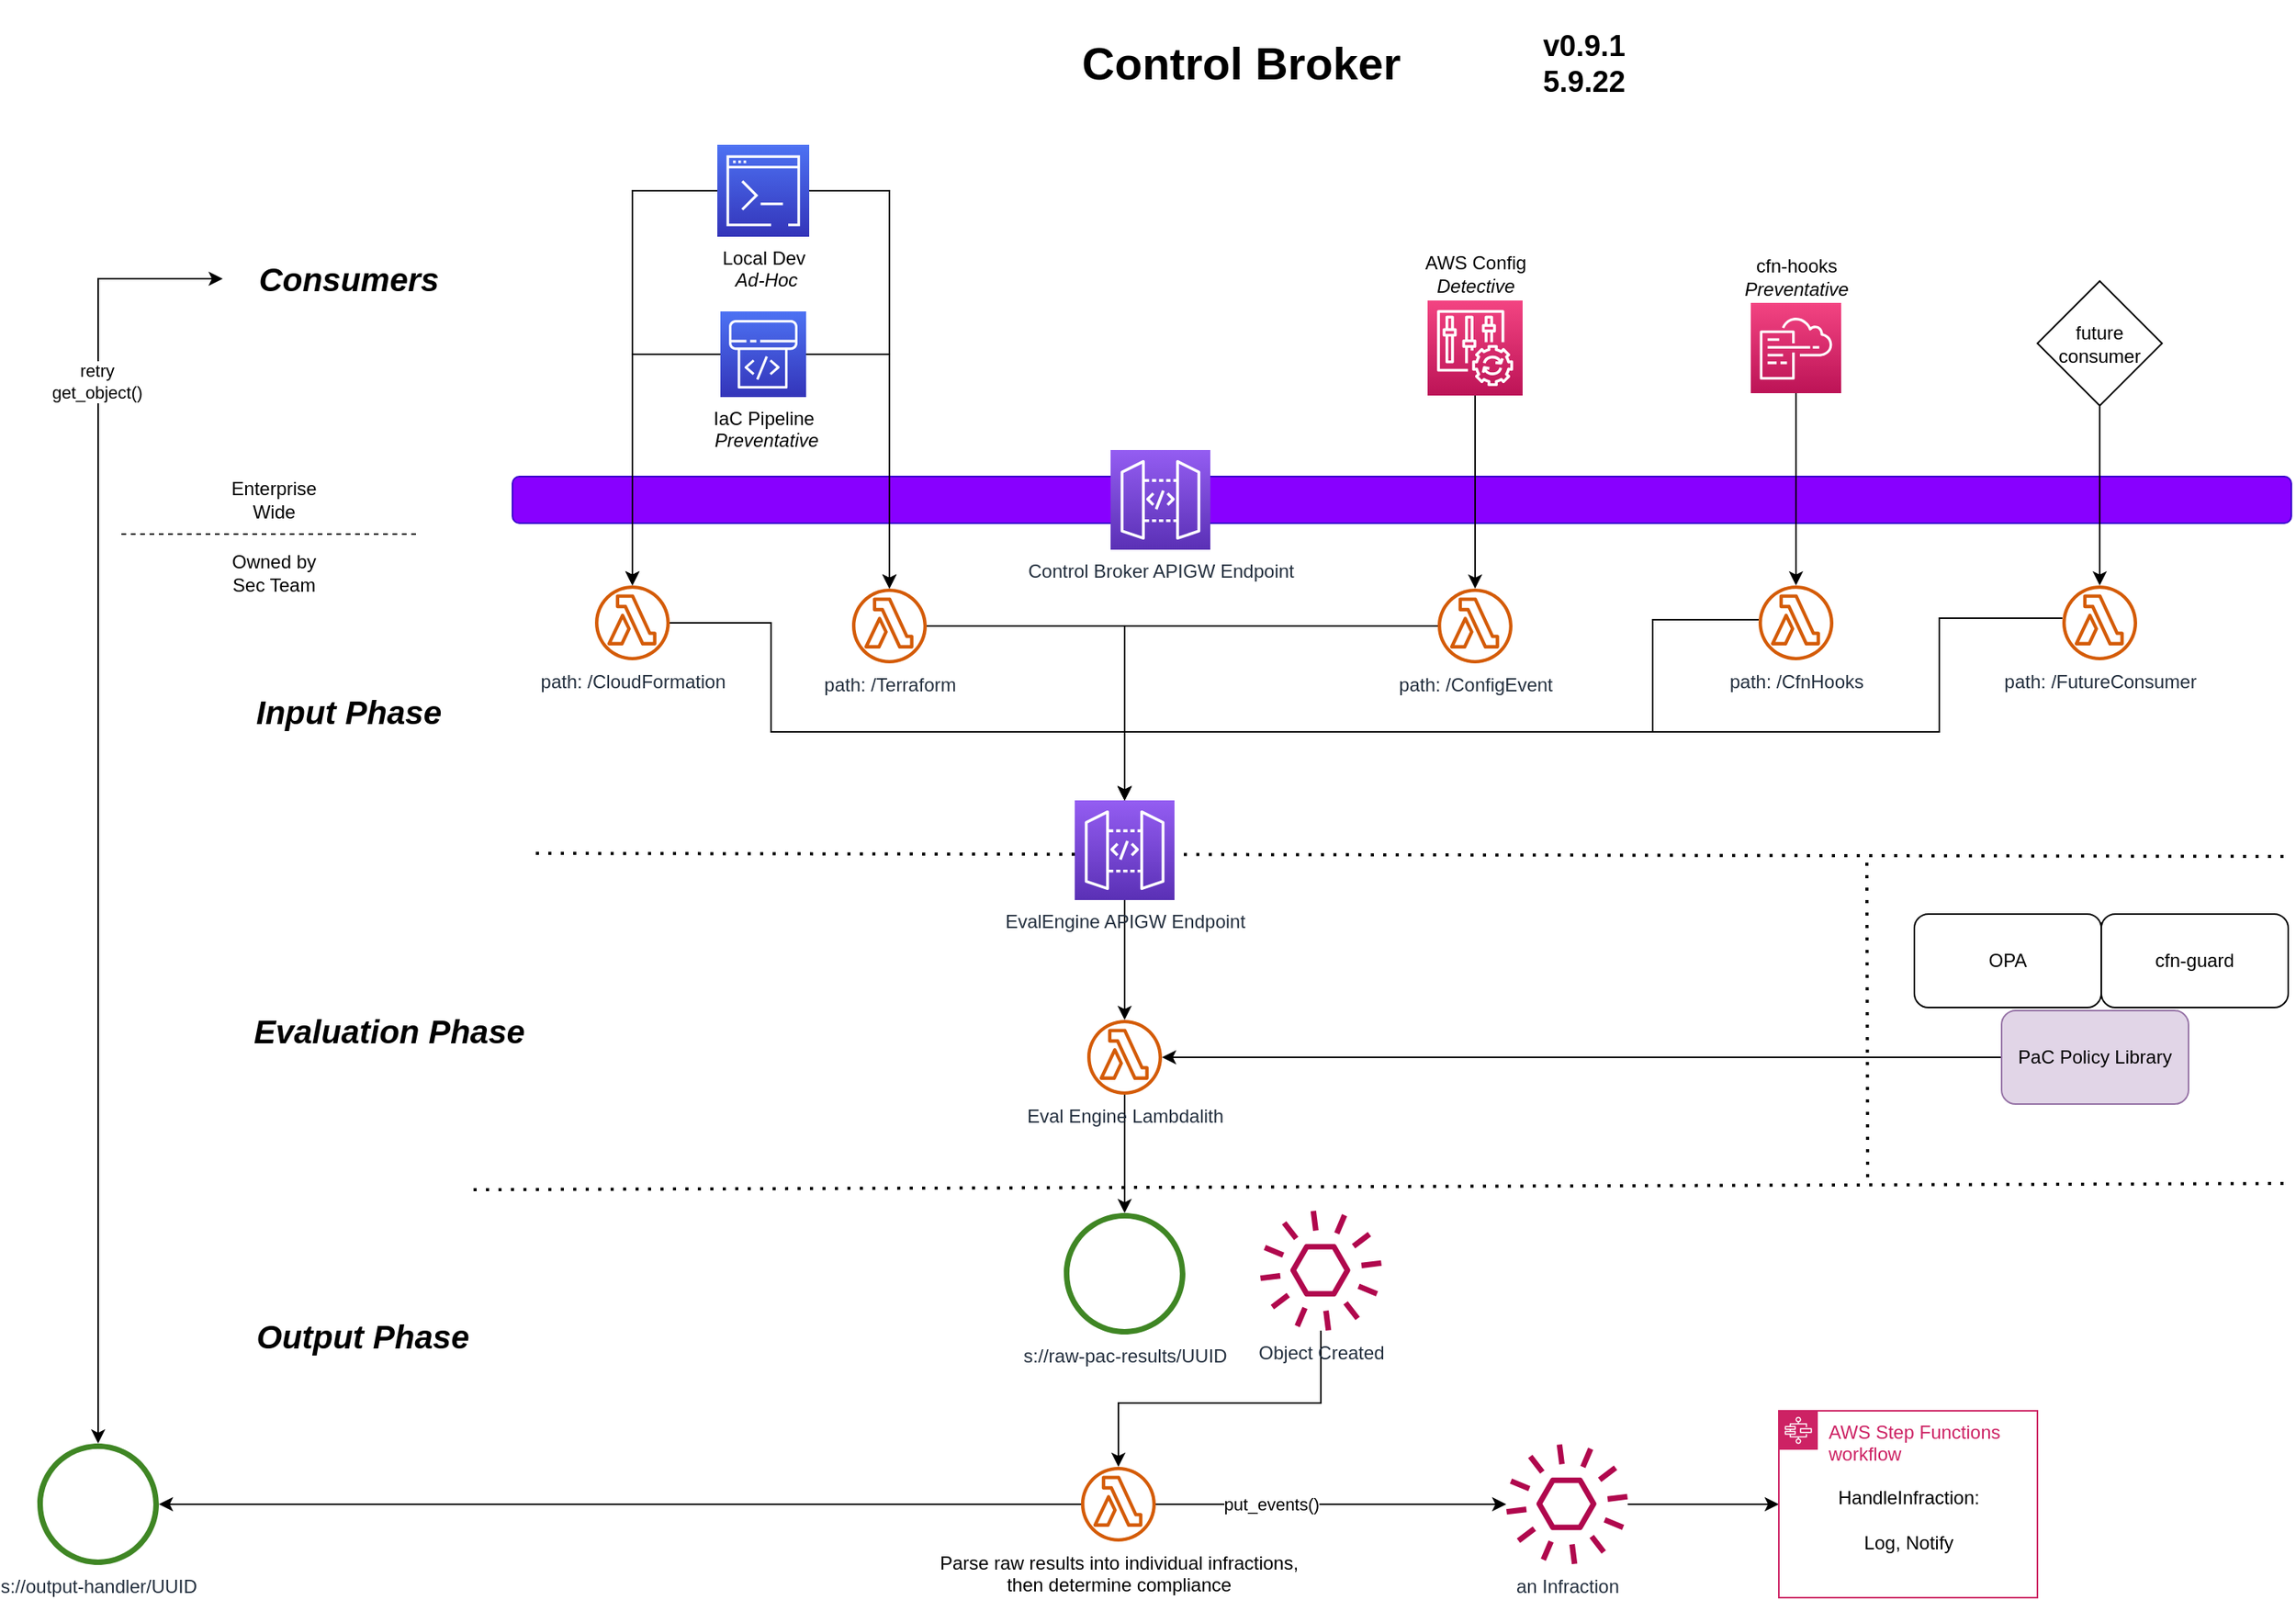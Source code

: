 <mxfile version="18.0.1" type="device"><diagram id="O6_g6rfeyY3l5yGmUPyJ" name="Page-1"><mxGraphModel dx="277" dy="-54" grid="0" gridSize="10" guides="1" tooltips="1" connect="1" arrows="1" fold="1" page="0" pageScale="1" pageWidth="850" pageHeight="1100" math="0" shadow="0"><root><mxCell id="0"/><mxCell id="1" parent="0"/><mxCell id="fZofBcq5oCz9Sc35H1Ui-1" value="" style="rounded=1;whiteSpace=wrap;html=1;fillColor=#8800FF;fontColor=#ffffff;strokeColor=#3700CC;" vertex="1" parent="1"><mxGeometry x="2971" y="2108" width="1142" height="30" as="geometry"/></mxCell><mxCell id="byVDY29nQZF4VSURBHe3-16" value="" style="endArrow=none;dashed=1;html=1;dashPattern=1 3;strokeWidth=2;rounded=0;" parent="1" edge="1"><mxGeometry width="50" height="50" relative="1" as="geometry"><mxPoint x="2946" y="2566" as="sourcePoint"/><mxPoint x="4113" y="2562" as="targetPoint"/></mxGeometry></mxCell><mxCell id="byVDY29nQZF4VSURBHe3-17" value="" style="endArrow=none;dashed=1;html=1;dashPattern=1 3;strokeWidth=2;rounded=0;startArrow=none;" parent="1" edge="1"><mxGeometry width="50" height="50" relative="1" as="geometry"><mxPoint x="2986" y="2350" as="sourcePoint"/><mxPoint x="4113" y="2352" as="targetPoint"/></mxGeometry></mxCell><mxCell id="byVDY29nQZF4VSURBHe3-69" style="edgeStyle=orthogonalEdgeStyle;rounded=0;orthogonalLoop=1;jettySize=auto;html=1;fontSize=19;" parent="1" source="byVDY29nQZF4VSURBHe3-19" target="byVDY29nQZF4VSURBHe3-62" edge="1"><mxGeometry relative="1" as="geometry"><Array as="points"><mxPoint x="3986" y="2479"/></Array></mxGeometry></mxCell><mxCell id="byVDY29nQZF4VSURBHe3-19" value="PaC Policy Library" style="rounded=1;whiteSpace=wrap;html=1;fillColor=#e1d5e7;strokeColor=#9673a6;" parent="1" vertex="1"><mxGeometry x="3927" y="2451" width="120" height="60" as="geometry"/></mxCell><mxCell id="Pe6eLcHGZdQqA4otXiGX-18" style="edgeStyle=orthogonalEdgeStyle;rounded=0;orthogonalLoop=1;jettySize=auto;html=1;fontSize=21;exitX=0;exitY=0.5;exitDx=0;exitDy=0;startArrow=classic;startFill=1;" parent="1" source="LnTNzpP2XTJ122wjodGH-1" edge="1" target="bNEK6T78voPbk1FEEOTQ-4"><mxGeometry relative="1" as="geometry"><mxPoint x="2701.5" y="3180" as="targetPoint"/></mxGeometry></mxCell><mxCell id="fZofBcq5oCz9Sc35H1Ui-22" value="retry&lt;br&gt;get_object()" style="edgeLabel;html=1;align=center;verticalAlign=middle;resizable=0;points=[];" vertex="1" connectable="0" parent="Pe6eLcHGZdQqA4otXiGX-18"><mxGeometry x="-0.648" y="-1" relative="1" as="geometry"><mxPoint as="offset"/></mxGeometry></mxCell><mxCell id="byVDY29nQZF4VSURBHe3-29" value="Control Broker APIGW Endpoint" style="sketch=0;points=[[0,0,0],[0.25,0,0],[0.5,0,0],[0.75,0,0],[1,0,0],[0,1,0],[0.25,1,0],[0.5,1,0],[0.75,1,0],[1,1,0],[0,0.25,0],[0,0.5,0],[0,0.75,0],[1,0.25,0],[1,0.5,0],[1,0.75,0]];outlineConnect=0;fontColor=#232F3E;gradientColor=#945DF2;gradientDirection=north;fillColor=#5A30B5;strokeColor=#ffffff;dashed=0;verticalLabelPosition=bottom;verticalAlign=top;align=center;html=1;fontSize=12;fontStyle=0;aspect=fixed;shape=mxgraph.aws4.resourceIcon;resIcon=mxgraph.aws4.api_gateway;" parent="1" vertex="1"><mxGeometry x="3355" y="2091" width="64" height="64" as="geometry"/></mxCell><mxCell id="fZofBcq5oCz9Sc35H1Ui-14" style="edgeStyle=orthogonalEdgeStyle;rounded=0;orthogonalLoop=1;jettySize=auto;html=1;" edge="1" parent="1" source="byVDY29nQZF4VSURBHe3-32" target="byVDY29nQZF4VSURBHe3-59"><mxGeometry relative="1" as="geometry"><Array as="points"><mxPoint x="3137" y="2202"/><mxPoint x="3137" y="2272"/><mxPoint x="3364" y="2272"/></Array></mxGeometry></mxCell><mxCell id="byVDY29nQZF4VSURBHe3-32" value="path: /CloudFormation" style="sketch=0;outlineConnect=0;fontColor=#232F3E;gradientColor=none;fillColor=#D45B07;strokeColor=none;dashed=0;verticalLabelPosition=bottom;verticalAlign=top;align=center;html=1;fontSize=12;fontStyle=0;aspect=fixed;pointerEvents=1;shape=mxgraph.aws4.lambda_function;" parent="1" vertex="1"><mxGeometry x="3024" y="2178" width="48" height="48" as="geometry"/></mxCell><mxCell id="fZofBcq5oCz9Sc35H1Ui-16" style="edgeStyle=orthogonalEdgeStyle;rounded=0;orthogonalLoop=1;jettySize=auto;html=1;" edge="1" parent="1" source="byVDY29nQZF4VSURBHe3-34" target="byVDY29nQZF4VSURBHe3-59"><mxGeometry relative="1" as="geometry"/></mxCell><mxCell id="byVDY29nQZF4VSURBHe3-34" value="path: /ConfigEvent" style="sketch=0;outlineConnect=0;fontColor=#232F3E;gradientColor=none;fillColor=#D45B07;strokeColor=none;dashed=0;verticalLabelPosition=bottom;verticalAlign=top;align=center;html=1;fontSize=12;fontStyle=0;aspect=fixed;pointerEvents=1;shape=mxgraph.aws4.lambda_function;" parent="1" vertex="1"><mxGeometry x="3565" y="2180" width="48" height="48" as="geometry"/></mxCell><mxCell id="fZofBcq5oCz9Sc35H1Ui-15" style="edgeStyle=orthogonalEdgeStyle;rounded=0;orthogonalLoop=1;jettySize=auto;html=1;" edge="1" parent="1" source="byVDY29nQZF4VSURBHe3-37" target="byVDY29nQZF4VSURBHe3-59"><mxGeometry relative="1" as="geometry"/></mxCell><mxCell id="byVDY29nQZF4VSURBHe3-37" value="path: /Terraform" style="sketch=0;outlineConnect=0;fontColor=#232F3E;gradientColor=none;fillColor=#D45B07;strokeColor=none;dashed=0;verticalLabelPosition=bottom;verticalAlign=top;align=center;html=1;fontSize=12;fontStyle=0;aspect=fixed;pointerEvents=1;shape=mxgraph.aws4.lambda_function;" parent="1" vertex="1"><mxGeometry x="3189" y="2180" width="48" height="48" as="geometry"/></mxCell><mxCell id="byVDY29nQZF4VSURBHe3-46" value="" style="endArrow=none;dashed=1;html=1;rounded=0;" parent="1" edge="1"><mxGeometry width="50" height="50" relative="1" as="geometry"><mxPoint x="2909" y="2145" as="sourcePoint"/><mxPoint x="2718" y="2145" as="targetPoint"/></mxGeometry></mxCell><mxCell id="byVDY29nQZF4VSURBHe3-47" value="Enterprise Wide" style="text;html=1;strokeColor=none;fillColor=none;align=center;verticalAlign=middle;whiteSpace=wrap;rounded=0;" parent="1" vertex="1"><mxGeometry x="2788" y="2108" width="60" height="30" as="geometry"/></mxCell><mxCell id="byVDY29nQZF4VSURBHe3-48" value="Owned by Sec Team" style="text;html=1;strokeColor=none;fillColor=none;align=center;verticalAlign=middle;whiteSpace=wrap;rounded=0;" parent="1" vertex="1"><mxGeometry x="2788" y="2155" width="60" height="30" as="geometry"/></mxCell><mxCell id="byVDY29nQZF4VSURBHe3-49" value="OPA" style="rounded=1;whiteSpace=wrap;html=1;" parent="1" vertex="1"><mxGeometry x="3871" y="2389" width="120" height="60" as="geometry"/></mxCell><mxCell id="byVDY29nQZF4VSURBHe3-50" value="cfn-guard" style="rounded=1;whiteSpace=wrap;html=1;" parent="1" vertex="1"><mxGeometry x="3991" y="2389" width="120" height="60" as="geometry"/></mxCell><mxCell id="byVDY29nQZF4VSURBHe3-58" value="v0.9.1&lt;br style=&quot;font-size: 19px&quot;&gt;5.9.22" style="text;html=1;strokeColor=none;fillColor=none;align=center;verticalAlign=middle;whiteSpace=wrap;rounded=0;fontSize=19;fontStyle=1" parent="1" vertex="1"><mxGeometry x="3549" y="1802" width="220" height="82" as="geometry"/></mxCell><mxCell id="byVDY29nQZF4VSURBHe3-63" style="edgeStyle=orthogonalEdgeStyle;rounded=0;orthogonalLoop=1;jettySize=auto;html=1;fontSize=19;" parent="1" source="byVDY29nQZF4VSURBHe3-59" target="byVDY29nQZF4VSURBHe3-62" edge="1"><mxGeometry relative="1" as="geometry"/></mxCell><mxCell id="byVDY29nQZF4VSURBHe3-59" value="EvalEngine APIGW Endpoint" style="sketch=0;points=[[0,0,0],[0.25,0,0],[0.5,0,0],[0.75,0,0],[1,0,0],[0,1,0],[0.25,1,0],[0.5,1,0],[0.75,1,0],[1,1,0],[0,0.25,0],[0,0.5,0],[0,0.75,0],[1,0.25,0],[1,0.5,0],[1,0.75,0]];outlineConnect=0;fontColor=#232F3E;gradientColor=#945DF2;gradientDirection=north;fillColor=#5A30B5;strokeColor=#ffffff;dashed=0;verticalLabelPosition=bottom;verticalAlign=top;align=center;html=1;fontSize=12;fontStyle=0;aspect=fixed;shape=mxgraph.aws4.resourceIcon;resIcon=mxgraph.aws4.api_gateway;" parent="1" vertex="1"><mxGeometry x="3332" y="2316" width="64" height="64" as="geometry"/></mxCell><mxCell id="Pe6eLcHGZdQqA4otXiGX-4" style="edgeStyle=orthogonalEdgeStyle;rounded=0;orthogonalLoop=1;jettySize=auto;html=1;" parent="1" source="byVDY29nQZF4VSURBHe3-62" target="Pe6eLcHGZdQqA4otXiGX-3" edge="1"><mxGeometry relative="1" as="geometry"/></mxCell><mxCell id="byVDY29nQZF4VSURBHe3-62" value="Eval Engine Lambdalith" style="sketch=0;outlineConnect=0;fontColor=#232F3E;gradientColor=none;fillColor=#D45B07;strokeColor=none;dashed=0;verticalLabelPosition=bottom;verticalAlign=top;align=center;html=1;fontSize=12;fontStyle=0;aspect=fixed;pointerEvents=1;shape=mxgraph.aws4.lambda_function;" parent="1" vertex="1"><mxGeometry x="3340" y="2457" width="48" height="48" as="geometry"/></mxCell><mxCell id="fZofBcq5oCz9Sc35H1Ui-17" style="edgeStyle=orthogonalEdgeStyle;rounded=0;orthogonalLoop=1;jettySize=auto;html=1;" edge="1" parent="1" source="ki6wqRR0jORyxwZCw4FG-1" target="byVDY29nQZF4VSURBHe3-59"><mxGeometry relative="1" as="geometry"><Array as="points"><mxPoint x="3703" y="2200"/><mxPoint x="3703" y="2272"/><mxPoint x="3364" y="2272"/></Array></mxGeometry></mxCell><mxCell id="ki6wqRR0jORyxwZCw4FG-1" value="path: /CfnHooks" style="sketch=0;outlineConnect=0;fontColor=#232F3E;gradientColor=none;fillColor=#D45B07;strokeColor=none;dashed=0;verticalLabelPosition=bottom;verticalAlign=top;align=center;html=1;fontSize=12;fontStyle=0;aspect=fixed;pointerEvents=1;shape=mxgraph.aws4.lambda_function;" parent="1" vertex="1"><mxGeometry x="3771" y="2178" width="48" height="48" as="geometry"/></mxCell><mxCell id="Pe6eLcHGZdQqA4otXiGX-1" value="" style="endArrow=none;dashed=1;html=1;dashPattern=1 3;strokeWidth=2;rounded=0;" parent="1" edge="1"><mxGeometry width="50" height="50" relative="1" as="geometry"><mxPoint x="3840.5" y="2356" as="sourcePoint"/><mxPoint x="3841" y="2559" as="targetPoint"/></mxGeometry></mxCell><mxCell id="Pe6eLcHGZdQqA4otXiGX-3" value="s://raw-pac-results/UUID" style="sketch=0;outlineConnect=0;fontColor=#232F3E;gradientColor=none;fillColor=#3F8624;strokeColor=none;dashed=0;verticalLabelPosition=bottom;verticalAlign=top;align=center;html=1;fontSize=12;fontStyle=0;aspect=fixed;pointerEvents=1;shape=mxgraph.aws4.object;" parent="1" vertex="1"><mxGeometry x="3325" y="2581" width="78" height="78" as="geometry"/></mxCell><mxCell id="fZofBcq5oCz9Sc35H1Ui-21" style="edgeStyle=orthogonalEdgeStyle;rounded=0;orthogonalLoop=1;jettySize=auto;html=1;" edge="1" parent="1" source="Pe6eLcHGZdQqA4otXiGX-9" target="LnTNzpP2XTJ122wjodGH-2"><mxGeometry relative="1" as="geometry"/></mxCell><mxCell id="Pe6eLcHGZdQqA4otXiGX-9" value="an Infraction" style="sketch=0;outlineConnect=0;fontColor=#232F3E;gradientColor=none;fillColor=#B0084D;strokeColor=none;dashed=0;verticalLabelPosition=bottom;verticalAlign=top;align=center;html=1;fontSize=12;fontStyle=0;aspect=fixed;pointerEvents=1;shape=mxgraph.aws4.event;" parent="1" vertex="1"><mxGeometry x="3609" y="2729" width="78" height="78" as="geometry"/></mxCell><mxCell id="Pe6eLcHGZdQqA4otXiGX-22" style="edgeStyle=orthogonalEdgeStyle;rounded=0;orthogonalLoop=1;jettySize=auto;html=1;fontSize=21;" parent="1" source="Pe6eLcHGZdQqA4otXiGX-10" target="Pe6eLcHGZdQqA4otXiGX-9" edge="1"><mxGeometry relative="1" as="geometry"/></mxCell><mxCell id="bNEK6T78voPbk1FEEOTQ-2" value="put_events()" style="edgeLabel;html=1;align=center;verticalAlign=middle;resizable=0;points=[];" parent="Pe6eLcHGZdQqA4otXiGX-22" vertex="1" connectable="0"><mxGeometry x="-0.342" relative="1" as="geometry"><mxPoint as="offset"/></mxGeometry></mxCell><mxCell id="bNEK6T78voPbk1FEEOTQ-5" style="edgeStyle=orthogonalEdgeStyle;rounded=0;orthogonalLoop=1;jettySize=auto;html=1;" parent="1" source="Pe6eLcHGZdQqA4otXiGX-10" target="bNEK6T78voPbk1FEEOTQ-4" edge="1"><mxGeometry relative="1" as="geometry"/></mxCell><mxCell id="Pe6eLcHGZdQqA4otXiGX-10" value="&lt;span style=&quot;color: rgb(0, 0, 0);&quot;&gt;Parse raw results into individual infractions,&lt;br&gt;then determine compliance&lt;br&gt;&lt;/span&gt;" style="sketch=0;outlineConnect=0;fontColor=#232F3E;gradientColor=none;fillColor=#D45B07;strokeColor=none;dashed=0;verticalLabelPosition=bottom;verticalAlign=top;align=center;html=1;fontSize=12;fontStyle=0;aspect=fixed;pointerEvents=1;shape=mxgraph.aws4.lambda_function;labelPosition=center;" parent="1" vertex="1"><mxGeometry x="3336" y="2744" width="48" height="48" as="geometry"/></mxCell><mxCell id="Pe6eLcHGZdQqA4otXiGX-11" value="Input Phase" style="text;html=1;strokeColor=none;fillColor=none;align=center;verticalAlign=middle;whiteSpace=wrap;rounded=0;fontSize=21;fontStyle=3" parent="1" vertex="1"><mxGeometry x="2785" y="2246" width="162" height="26" as="geometry"/></mxCell><mxCell id="Pe6eLcHGZdQqA4otXiGX-12" value="Evaluation Phase" style="text;html=1;strokeColor=none;fillColor=none;align=center;verticalAlign=middle;whiteSpace=wrap;rounded=0;fontSize=21;fontStyle=3" parent="1" vertex="1"><mxGeometry x="2791" y="2451" width="202" height="26" as="geometry"/></mxCell><mxCell id="Pe6eLcHGZdQqA4otXiGX-13" value="Output Phase" style="text;html=1;strokeColor=none;fillColor=none;align=center;verticalAlign=middle;whiteSpace=wrap;rounded=0;fontSize=21;fontStyle=3" parent="1" vertex="1"><mxGeometry x="2774" y="2647" width="202" height="26" as="geometry"/></mxCell><mxCell id="fZofBcq5oCz9Sc35H1Ui-3" style="edgeStyle=orthogonalEdgeStyle;rounded=0;orthogonalLoop=1;jettySize=auto;html=1;" edge="1" parent="1" source="Pe6eLcHGZdQqA4otXiGX-24" target="byVDY29nQZF4VSURBHe3-37"><mxGeometry relative="1" as="geometry"/></mxCell><mxCell id="fZofBcq5oCz9Sc35H1Ui-4" style="edgeStyle=orthogonalEdgeStyle;rounded=0;orthogonalLoop=1;jettySize=auto;html=1;" edge="1" parent="1" source="Pe6eLcHGZdQqA4otXiGX-24" target="byVDY29nQZF4VSURBHe3-32"><mxGeometry relative="1" as="geometry"/></mxCell><mxCell id="Pe6eLcHGZdQqA4otXiGX-24" value="&lt;span style=&quot;color: rgb(0, 0, 0);&quot;&gt;IaC Pipeline&lt;br&gt;&amp;nbsp;&lt;i&gt;Preventative&lt;/i&gt;&lt;/span&gt;" style="sketch=0;points=[[0,0,0],[0.25,0,0],[0.5,0,0],[0.75,0,0],[1,0,0],[0,1,0],[0.25,1,0],[0.5,1,0],[0.75,1,0],[1,1,0],[0,0.25,0],[0,0.5,0],[0,0.75,0],[1,0.25,0],[1,0.5,0],[1,0.75,0]];outlineConnect=0;fontColor=#232F3E;gradientColor=#4D72F3;gradientDirection=north;fillColor=#3334B9;strokeColor=#ffffff;dashed=0;verticalLabelPosition=bottom;verticalAlign=top;align=center;html=1;fontSize=12;fontStyle=0;aspect=fixed;shape=mxgraph.aws4.resourceIcon;resIcon=mxgraph.aws4.codepipeline;" parent="1" vertex="1"><mxGeometry x="3104.5" y="2002" width="55" height="55" as="geometry"/></mxCell><mxCell id="fZofBcq5oCz9Sc35H1Ui-5" style="edgeStyle=orthogonalEdgeStyle;rounded=0;orthogonalLoop=1;jettySize=auto;html=1;" edge="1" parent="1" source="Pe6eLcHGZdQqA4otXiGX-25" target="byVDY29nQZF4VSURBHe3-37"><mxGeometry relative="1" as="geometry"/></mxCell><mxCell id="fZofBcq5oCz9Sc35H1Ui-6" style="edgeStyle=orthogonalEdgeStyle;rounded=0;orthogonalLoop=1;jettySize=auto;html=1;" edge="1" parent="1" source="Pe6eLcHGZdQqA4otXiGX-25" target="byVDY29nQZF4VSURBHe3-32"><mxGeometry relative="1" as="geometry"/></mxCell><mxCell id="Pe6eLcHGZdQqA4otXiGX-25" value="&lt;font color=&quot;#000000&quot;&gt;Local Dev&lt;/font&gt;&lt;br style=&quot;color: rgb(0, 0, 0);&quot;&gt;&lt;span style=&quot;color: rgb(0, 0, 0);&quot;&gt;&amp;nbsp;&lt;i&gt;Ad-Hoc&lt;/i&gt;&lt;/span&gt;" style="sketch=0;points=[[0,0,0],[0.25,0,0],[0.5,0,0],[0.75,0,0],[1,0,0],[0,1,0],[0.25,1,0],[0.5,1,0],[0.75,1,0],[1,1,0],[0,0.25,0],[0,0.5,0],[0,0.75,0],[1,0.25,0],[1,0.5,0],[1,0.75,0]];outlineConnect=0;fontColor=#232F3E;gradientColor=#4D72F3;gradientDirection=north;fillColor=#3334B9;strokeColor=#ffffff;dashed=0;verticalLabelPosition=bottom;verticalAlign=top;align=center;html=1;fontSize=12;fontStyle=0;aspect=fixed;shape=mxgraph.aws4.resourceIcon;resIcon=mxgraph.aws4.command_line_interface;" parent="1" vertex="1"><mxGeometry x="3102.5" y="1895" width="59" height="59" as="geometry"/></mxCell><mxCell id="fZofBcq5oCz9Sc35H1Ui-7" style="edgeStyle=orthogonalEdgeStyle;rounded=0;orthogonalLoop=1;jettySize=auto;html=1;" edge="1" parent="1" source="Pe6eLcHGZdQqA4otXiGX-27" target="byVDY29nQZF4VSURBHe3-34"><mxGeometry relative="1" as="geometry"/></mxCell><mxCell id="Pe6eLcHGZdQqA4otXiGX-27" value="&lt;span style=&quot;color: rgb(0, 0, 0);&quot;&gt;AWS Config&lt;br&gt;&lt;i&gt;Detective&lt;/i&gt;&lt;/span&gt;" style="sketch=0;points=[[0,0,0],[0.25,0,0],[0.5,0,0],[0.75,0,0],[1,0,0],[0,1,0],[0.25,1,0],[0.5,1,0],[0.75,1,0],[1,1,0],[0,0.25,0],[0,0.5,0],[0,0.75,0],[1,0.25,0],[1,0.5,0],[1,0.75,0]];points=[[0,0,0],[0.25,0,0],[0.5,0,0],[0.75,0,0],[1,0,0],[0,1,0],[0.25,1,0],[0.5,1,0],[0.75,1,0],[1,1,0],[0,0.25,0],[0,0.5,0],[0,0.75,0],[1,0.25,0],[1,0.5,0],[1,0.75,0]];outlineConnect=0;fontColor=#232F3E;gradientColor=#F34482;gradientDirection=north;fillColor=#BC1356;strokeColor=#ffffff;dashed=0;verticalLabelPosition=top;verticalAlign=bottom;align=center;html=1;fontSize=12;fontStyle=0;aspect=fixed;shape=mxgraph.aws4.resourceIcon;resIcon=mxgraph.aws4.config;labelPosition=center;" parent="1" vertex="1"><mxGeometry x="3558.5" y="1995" width="61" height="61" as="geometry"/></mxCell><mxCell id="fZofBcq5oCz9Sc35H1Ui-8" style="edgeStyle=orthogonalEdgeStyle;rounded=0;orthogonalLoop=1;jettySize=auto;html=1;" edge="1" parent="1" source="Pe6eLcHGZdQqA4otXiGX-28" target="ki6wqRR0jORyxwZCw4FG-1"><mxGeometry relative="1" as="geometry"/></mxCell><mxCell id="Pe6eLcHGZdQqA4otXiGX-28" value="&lt;span style=&quot;color: rgb(0, 0, 0);&quot;&gt;cfn-hooks&lt;br&gt;&lt;i&gt;Preventative&lt;/i&gt;&lt;/span&gt;" style="sketch=0;points=[[0,0,0],[0.25,0,0],[0.5,0,0],[0.75,0,0],[1,0,0],[0,1,0],[0.25,1,0],[0.5,1,0],[0.75,1,0],[1,1,0],[0,0.25,0],[0,0.5,0],[0,0.75,0],[1,0.25,0],[1,0.5,0],[1,0.75,0]];points=[[0,0,0],[0.25,0,0],[0.5,0,0],[0.75,0,0],[1,0,0],[0,1,0],[0.25,1,0],[0.5,1,0],[0.75,1,0],[1,1,0],[0,0.25,0],[0,0.5,0],[0,0.75,0],[1,0.25,0],[1,0.5,0],[1,0.75,0]];outlineConnect=0;fontColor=#232F3E;gradientColor=#F34482;gradientDirection=north;fillColor=#BC1356;strokeColor=#ffffff;dashed=0;verticalLabelPosition=top;verticalAlign=bottom;align=center;html=1;fontSize=12;fontStyle=0;aspect=fixed;shape=mxgraph.aws4.resourceIcon;resIcon=mxgraph.aws4.cloudformation;labelPosition=center;" parent="1" vertex="1"><mxGeometry x="3766" y="1996.5" width="58" height="58" as="geometry"/></mxCell><mxCell id="Pe6eLcHGZdQqA4otXiGX-29" value="&lt;font style=&quot;font-size: 29px;&quot;&gt;Control Broker&lt;/font&gt;" style="text;html=1;strokeColor=none;fillColor=none;align=center;verticalAlign=middle;whiteSpace=wrap;rounded=0;fontSize=19;fontStyle=1" parent="1" vertex="1"><mxGeometry x="3329" y="1802" width="220" height="82" as="geometry"/></mxCell><mxCell id="LnTNzpP2XTJ122wjodGH-1" value="Consumers" style="text;html=1;strokeColor=none;fillColor=none;align=center;verticalAlign=middle;whiteSpace=wrap;rounded=0;fontSize=21;fontStyle=3" parent="1" vertex="1"><mxGeometry x="2785" y="1968" width="162" height="26" as="geometry"/></mxCell><mxCell id="LnTNzpP2XTJ122wjodGH-2" value="AWS Step Functions workflow" style="points=[[0,0],[0.25,0],[0.5,0],[0.75,0],[1,0],[1,0.25],[1,0.5],[1,0.75],[1,1],[0.75,1],[0.5,1],[0.25,1],[0,1],[0,0.75],[0,0.5],[0,0.25]];outlineConnect=0;gradientColor=none;html=1;whiteSpace=wrap;fontSize=12;fontStyle=0;container=1;pointerEvents=0;collapsible=0;recursiveResize=0;shape=mxgraph.aws4.group;grIcon=mxgraph.aws4.group_aws_step_functions_workflow;strokeColor=#CD2264;fillColor=none;verticalAlign=top;align=left;spacingLeft=30;fontColor=#CD2264;dashed=0;" parent="1" vertex="1"><mxGeometry x="3784" y="2708" width="166" height="120" as="geometry"/></mxCell><mxCell id="fZofBcq5oCz9Sc35H1Ui-20" value="HandleInfraction:&lt;br&gt;&lt;br&gt;Log, Notify" style="text;html=1;strokeColor=none;fillColor=none;align=center;verticalAlign=middle;whiteSpace=wrap;rounded=0;" vertex="1" parent="LnTNzpP2XTJ122wjodGH-2"><mxGeometry x="25" y="44" width="117" height="52" as="geometry"/></mxCell><mxCell id="bNEK6T78voPbk1FEEOTQ-3" style="edgeStyle=orthogonalEdgeStyle;rounded=0;orthogonalLoop=1;jettySize=auto;html=1;" parent="1" source="bNEK6T78voPbk1FEEOTQ-1" target="Pe6eLcHGZdQqA4otXiGX-10" edge="1"><mxGeometry relative="1" as="geometry"><Array as="points"><mxPoint x="3490" y="2703"/><mxPoint x="3360" y="2703"/></Array></mxGeometry></mxCell><mxCell id="bNEK6T78voPbk1FEEOTQ-1" value="Object Created" style="sketch=0;outlineConnect=0;fontColor=#232F3E;gradientColor=none;fillColor=#B0084D;strokeColor=none;dashed=0;verticalLabelPosition=bottom;verticalAlign=top;align=center;html=1;fontSize=12;fontStyle=0;aspect=fixed;pointerEvents=1;shape=mxgraph.aws4.event;" parent="1" vertex="1"><mxGeometry x="3451" y="2579" width="78" height="78" as="geometry"/></mxCell><mxCell id="bNEK6T78voPbk1FEEOTQ-4" value="s://output-handler/UUID" style="sketch=0;outlineConnect=0;fontColor=#232F3E;gradientColor=none;fillColor=#3F8624;strokeColor=none;dashed=0;verticalLabelPosition=bottom;verticalAlign=top;align=center;html=1;fontSize=12;fontStyle=0;aspect=fixed;pointerEvents=1;shape=mxgraph.aws4.object;" parent="1" vertex="1"><mxGeometry x="2666" y="2729" width="78" height="78" as="geometry"/></mxCell><mxCell id="fZofBcq5oCz9Sc35H1Ui-13" style="edgeStyle=orthogonalEdgeStyle;rounded=0;orthogonalLoop=1;jettySize=auto;html=1;" edge="1" parent="1" source="fZofBcq5oCz9Sc35H1Ui-9" target="fZofBcq5oCz9Sc35H1Ui-12"><mxGeometry relative="1" as="geometry"/></mxCell><mxCell id="fZofBcq5oCz9Sc35H1Ui-9" value="future&lt;br&gt;consumer" style="rhombus;whiteSpace=wrap;html=1;" vertex="1" parent="1"><mxGeometry x="3950" y="1982.5" width="80" height="80" as="geometry"/></mxCell><mxCell id="fZofBcq5oCz9Sc35H1Ui-18" style="edgeStyle=orthogonalEdgeStyle;rounded=0;orthogonalLoop=1;jettySize=auto;html=1;" edge="1" parent="1" source="fZofBcq5oCz9Sc35H1Ui-12" target="byVDY29nQZF4VSURBHe3-59"><mxGeometry relative="1" as="geometry"><Array as="points"><mxPoint x="3887" y="2199"/><mxPoint x="3887" y="2272"/><mxPoint x="3364" y="2272"/></Array></mxGeometry></mxCell><mxCell id="fZofBcq5oCz9Sc35H1Ui-12" value="path: /FutureConsumer" style="sketch=0;outlineConnect=0;fontColor=#232F3E;gradientColor=none;fillColor=#D45B07;strokeColor=none;dashed=0;verticalLabelPosition=bottom;verticalAlign=top;align=center;html=1;fontSize=12;fontStyle=0;aspect=fixed;pointerEvents=1;shape=mxgraph.aws4.lambda_function;" vertex="1" parent="1"><mxGeometry x="3966" y="2178" width="48" height="48" as="geometry"/></mxCell></root></mxGraphModel></diagram></mxfile>